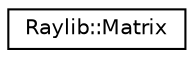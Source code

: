 digraph "Graphical Class Hierarchy"
{
 // LATEX_PDF_SIZE
  edge [fontname="Helvetica",fontsize="10",labelfontname="Helvetica",labelfontsize="10"];
  node [fontname="Helvetica",fontsize="10",shape=record];
  rankdir="LR";
  Node0 [label="Raylib::Matrix",height=0.2,width=0.4,color="black", fillcolor="white", style="filled",URL="$class_raylib_1_1_matrix.html",tooltip=" "];
}
